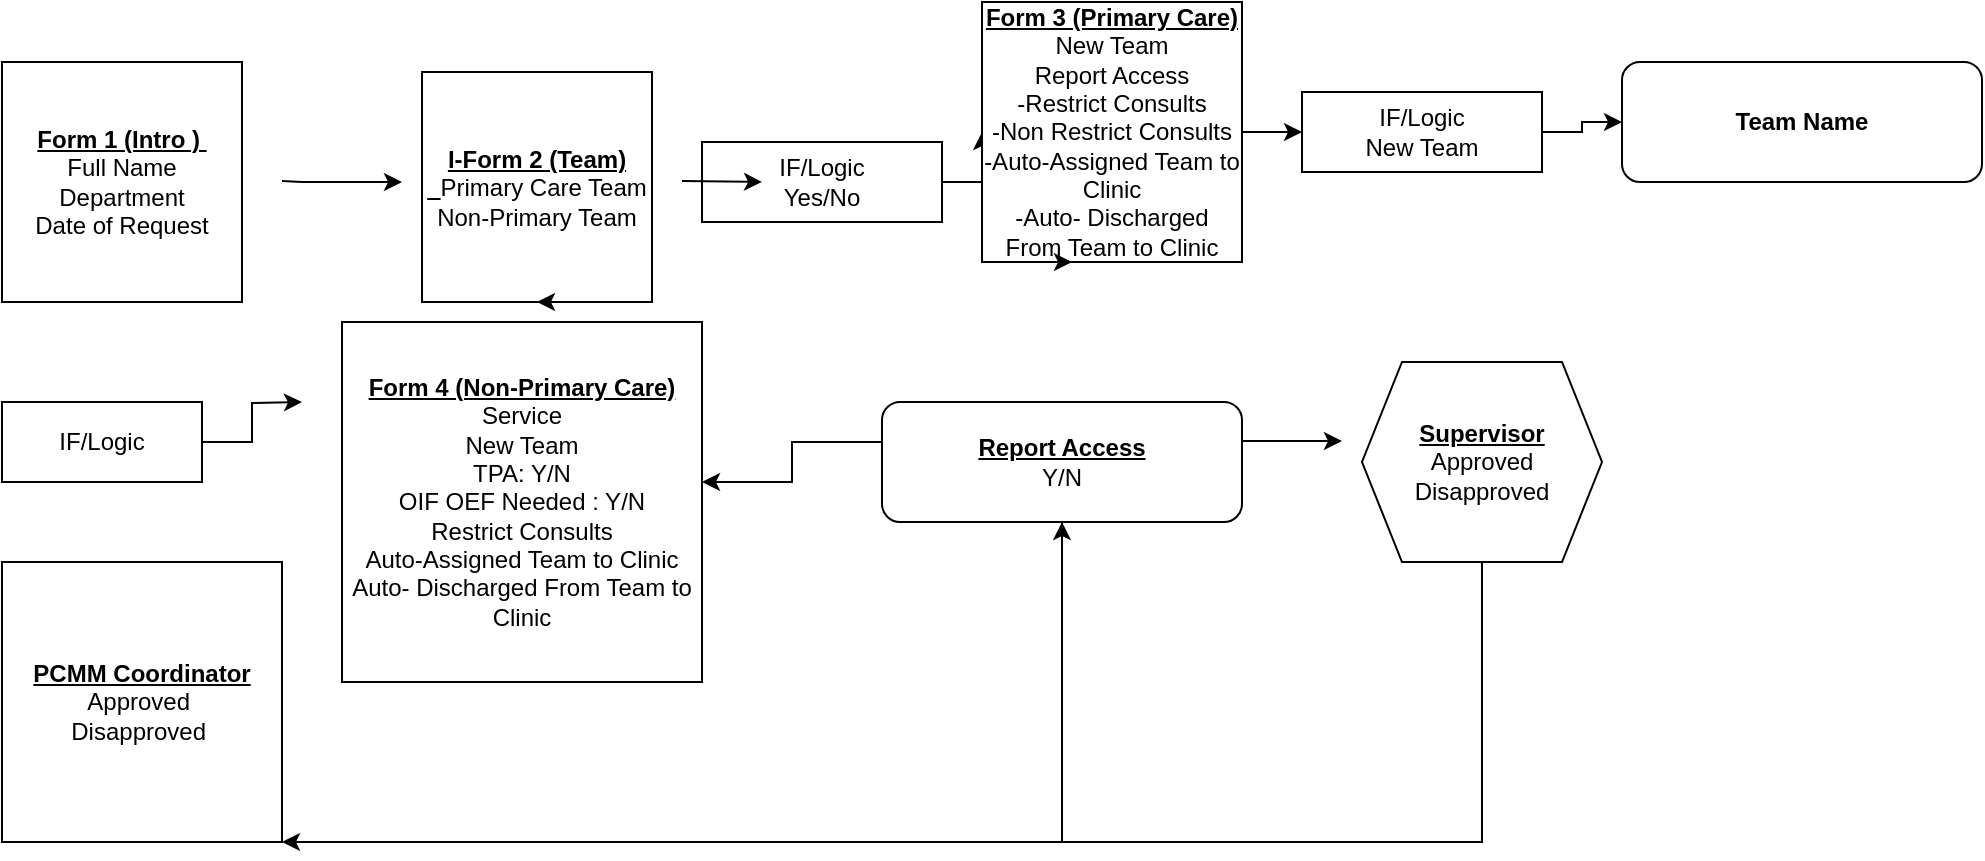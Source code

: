 <mxfile version="23.1.2" type="github">
  <diagram name="Page-1" id="QUF3VgHteG3-aB7-RYmX">
    <mxGraphModel dx="946" dy="579" grid="1" gridSize="10" guides="1" tooltips="1" connect="1" arrows="1" fold="1" page="1" pageScale="1" pageWidth="850" pageHeight="1100" math="0" shadow="0">
      <root>
        <mxCell id="0" />
        <mxCell id="1" parent="0" />
        <mxCell id="ED84nd0-sU7mBFTJm2k1-1" value="&lt;b&gt;&lt;u&gt;Form 1 (Intro )&amp;nbsp;&lt;br&gt;&lt;/u&gt;&lt;/b&gt;Full Name&lt;br&gt;Department&lt;br&gt;Date of Request" style="whiteSpace=wrap;html=1;aspect=fixed;" parent="1" vertex="1">
          <mxGeometry x="10" y="80" width="120" height="120" as="geometry" />
        </mxCell>
        <mxCell id="ED84nd0-sU7mBFTJm2k1-5" value="" style="endArrow=classic;html=1;rounded=0;" parent="1" edge="1">
          <mxGeometry relative="1" as="geometry">
            <mxPoint x="150" y="139.5" as="sourcePoint" />
            <mxPoint x="210" y="140" as="targetPoint" />
            <Array as="points">
              <mxPoint x="160" y="140" />
            </Array>
          </mxGeometry>
        </mxCell>
        <mxCell id="ED84nd0-sU7mBFTJm2k1-7" value="&lt;u style=&quot;font-weight: bold;&quot;&gt;I-Form 2 (Team)&lt;br&gt;&amp;nbsp;&amp;nbsp;&lt;/u&gt;Primary Care Team&lt;br&gt;Non-Primary Team" style="whiteSpace=wrap;html=1;aspect=fixed;" parent="1" vertex="1">
          <mxGeometry x="220" y="85" width="115" height="115" as="geometry" />
        </mxCell>
        <mxCell id="f7CrRyMuiME1zi57L-nT-5" value="" style="edgeStyle=orthogonalEdgeStyle;rounded=0;orthogonalLoop=1;jettySize=auto;html=1;" edge="1" parent="1" source="ED84nd0-sU7mBFTJm2k1-8" target="ED84nd0-sU7mBFTJm2k1-13">
          <mxGeometry relative="1" as="geometry" />
        </mxCell>
        <mxCell id="ED84nd0-sU7mBFTJm2k1-8" value="IF/Logic &lt;br&gt;Yes/No" style="rounded=0;whiteSpace=wrap;html=1;" parent="1" vertex="1">
          <mxGeometry x="360" y="120" width="120" height="40" as="geometry" />
        </mxCell>
        <mxCell id="ED84nd0-sU7mBFTJm2k1-9" value="" style="endArrow=classic;html=1;rounded=0;" parent="1" edge="1">
          <mxGeometry relative="1" as="geometry">
            <mxPoint x="350" y="139.5" as="sourcePoint" />
            <mxPoint x="390" y="140" as="targetPoint" />
          </mxGeometry>
        </mxCell>
        <mxCell id="f7CrRyMuiME1zi57L-nT-10" value="" style="edgeStyle=orthogonalEdgeStyle;rounded=0;orthogonalLoop=1;jettySize=auto;html=1;" edge="1" parent="1" source="ED84nd0-sU7mBFTJm2k1-13" target="f7CrRyMuiME1zi57L-nT-7">
          <mxGeometry relative="1" as="geometry" />
        </mxCell>
        <mxCell id="ED84nd0-sU7mBFTJm2k1-13" value="&lt;b style=&quot;text-decoration-line: underline;&quot;&gt;Form 3 (Primary Care)&lt;/b&gt;&lt;br&gt;New Team&lt;br&gt;Report Access&lt;br&gt;-Restrict Consults&lt;br&gt;-Non Restrict Consults&lt;br&gt;-Auto-Assigned Team to Clinic&lt;br&gt;-Auto- Discharged From Team to Clinic" style="whiteSpace=wrap;html=1;aspect=fixed;" parent="1" vertex="1">
          <mxGeometry x="500" y="50" width="130" height="130" as="geometry" />
        </mxCell>
        <mxCell id="ED84nd0-sU7mBFTJm2k1-15" value="&lt;b style=&quot;text-decoration-line: underline;&quot;&gt;Form 4 (Non-Primary Care)&lt;br&gt;&lt;/b&gt;Service&lt;br&gt;New Team&lt;br&gt;TPA: Y/N&lt;br&gt;OIF OEF Needed : Y/N&lt;br&gt;Restrict Consults&lt;br&gt;Auto-Assigned Team to Clinic&lt;br style=&quot;border-color: var(--border-color);&quot;&gt;Auto- Discharged From Team to Clinic" style="whiteSpace=wrap;html=1;aspect=fixed;" parent="1" vertex="1">
          <mxGeometry x="180" y="210" width="180" height="180" as="geometry" />
        </mxCell>
        <mxCell id="ED84nd0-sU7mBFTJm2k1-55" value="" style="edgeStyle=orthogonalEdgeStyle;rounded=0;orthogonalLoop=1;jettySize=auto;html=1;" parent="1" source="ED84nd0-sU7mBFTJm2k1-16" edge="1">
          <mxGeometry relative="1" as="geometry">
            <mxPoint x="160" y="250" as="targetPoint" />
          </mxGeometry>
        </mxCell>
        <mxCell id="ED84nd0-sU7mBFTJm2k1-16" value="IF/Logic" style="rounded=0;whiteSpace=wrap;html=1;" parent="1" vertex="1">
          <mxGeometry x="10" y="250" width="100" height="40" as="geometry" />
        </mxCell>
        <mxCell id="ED84nd0-sU7mBFTJm2k1-59" value="" style="edgeStyle=orthogonalEdgeStyle;rounded=0;orthogonalLoop=1;jettySize=auto;html=1;" parent="1" source="ED84nd0-sU7mBFTJm2k1-24" target="ED84nd0-sU7mBFTJm2k1-15" edge="1">
          <mxGeometry relative="1" as="geometry">
            <Array as="points">
              <mxPoint x="405" y="270" />
              <mxPoint x="405" y="290" />
            </Array>
          </mxGeometry>
        </mxCell>
        <mxCell id="ED84nd0-sU7mBFTJm2k1-60" value="" style="edgeStyle=none;orthogonalLoop=1;jettySize=auto;html=1;rounded=0;" parent="1" edge="1">
          <mxGeometry width="100" relative="1" as="geometry">
            <mxPoint x="630" y="269.5" as="sourcePoint" />
            <mxPoint x="680" y="269.5" as="targetPoint" />
            <Array as="points" />
          </mxGeometry>
        </mxCell>
        <mxCell id="ED84nd0-sU7mBFTJm2k1-67" style="edgeStyle=orthogonalEdgeStyle;rounded=0;orthogonalLoop=1;jettySize=auto;html=1;" parent="1" source="ED84nd0-sU7mBFTJm2k1-24" target="ED84nd0-sU7mBFTJm2k1-64" edge="1">
          <mxGeometry relative="1" as="geometry">
            <Array as="points">
              <mxPoint x="100" y="470" />
            </Array>
          </mxGeometry>
        </mxCell>
        <mxCell id="ED84nd0-sU7mBFTJm2k1-62" value="&lt;u style=&quot;font-weight: bold;&quot;&gt;Supervisor&lt;/u&gt;&lt;br&gt;Approved&lt;br&gt;Disapproved" style="shape=hexagon;perimeter=hexagonPerimeter2;whiteSpace=wrap;html=1;fixedSize=1;" parent="1" vertex="1">
          <mxGeometry x="690" y="230" width="120" height="100" as="geometry" />
        </mxCell>
        <mxCell id="ED84nd0-sU7mBFTJm2k1-64" value="&lt;b style=&quot;text-decoration-line: underline;&quot;&gt;PCMM Coordinator&lt;/b&gt;&lt;br&gt;Approved&amp;nbsp;&lt;br&gt;Disapproved&amp;nbsp;" style="whiteSpace=wrap;html=1;aspect=fixed;" parent="1" vertex="1">
          <mxGeometry x="10" y="330" width="140" height="140" as="geometry" />
        </mxCell>
        <mxCell id="ED84nd0-sU7mBFTJm2k1-70" style="edgeStyle=orthogonalEdgeStyle;rounded=0;orthogonalLoop=1;jettySize=auto;html=1;exitX=0.75;exitY=1;exitDx=0;exitDy=0;entryX=0.5;entryY=1;entryDx=0;entryDy=0;" parent="1" source="ED84nd0-sU7mBFTJm2k1-7" target="ED84nd0-sU7mBFTJm2k1-7" edge="1">
          <mxGeometry relative="1" as="geometry" />
        </mxCell>
        <mxCell id="ED84nd0-sU7mBFTJm2k1-72" style="edgeStyle=orthogonalEdgeStyle;rounded=0;orthogonalLoop=1;jettySize=auto;html=1;exitX=0.25;exitY=1;exitDx=0;exitDy=0;entryX=0.346;entryY=1;entryDx=0;entryDy=0;entryPerimeter=0;" parent="1" source="ED84nd0-sU7mBFTJm2k1-13" target="ED84nd0-sU7mBFTJm2k1-13" edge="1">
          <mxGeometry relative="1" as="geometry" />
        </mxCell>
        <mxCell id="f7CrRyMuiME1zi57L-nT-6" value="&lt;b&gt;Team Name&lt;/b&gt;" style="rounded=1;whiteSpace=wrap;html=1;" vertex="1" parent="1">
          <mxGeometry x="820" y="80" width="180" height="60" as="geometry" />
        </mxCell>
        <mxCell id="f7CrRyMuiME1zi57L-nT-11" value="" style="edgeStyle=orthogonalEdgeStyle;rounded=0;orthogonalLoop=1;jettySize=auto;html=1;" edge="1" parent="1" source="f7CrRyMuiME1zi57L-nT-7" target="f7CrRyMuiME1zi57L-nT-6">
          <mxGeometry relative="1" as="geometry" />
        </mxCell>
        <mxCell id="f7CrRyMuiME1zi57L-nT-7" value="IF/Logic &lt;br&gt;New Team" style="rounded=0;whiteSpace=wrap;html=1;" vertex="1" parent="1">
          <mxGeometry x="660" y="95" width="120" height="40" as="geometry" />
        </mxCell>
        <mxCell id="f7CrRyMuiME1zi57L-nT-8" value="" style="edgeStyle=orthogonalEdgeStyle;rounded=0;orthogonalLoop=1;jettySize=auto;html=1;" edge="1" parent="1" source="ED84nd0-sU7mBFTJm2k1-62" target="ED84nd0-sU7mBFTJm2k1-24">
          <mxGeometry relative="1" as="geometry">
            <Array as="points">
              <mxPoint x="750" y="470" />
            </Array>
            <mxPoint x="750" y="330" as="sourcePoint" />
            <mxPoint x="150" y="470" as="targetPoint" />
          </mxGeometry>
        </mxCell>
        <mxCell id="ED84nd0-sU7mBFTJm2k1-24" value="&lt;b style=&quot;text-decoration-line: underline;&quot;&gt;Report Access&lt;/b&gt;&lt;br&gt;Y/N" style="rounded=1;whiteSpace=wrap;html=1;" parent="1" vertex="1">
          <mxGeometry x="450" y="250" width="180" height="60" as="geometry" />
        </mxCell>
      </root>
    </mxGraphModel>
  </diagram>
</mxfile>
